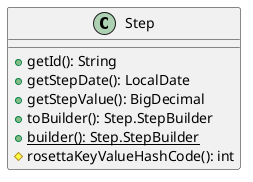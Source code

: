 @startuml

    class Step [[Step.html]] {
        +getId(): String
        +getStepDate(): LocalDate
        +getStepValue(): BigDecimal
        +toBuilder(): Step.StepBuilder
        {static} +builder(): Step.StepBuilder
        #rosettaKeyValueHashCode(): int
    }

@enduml
